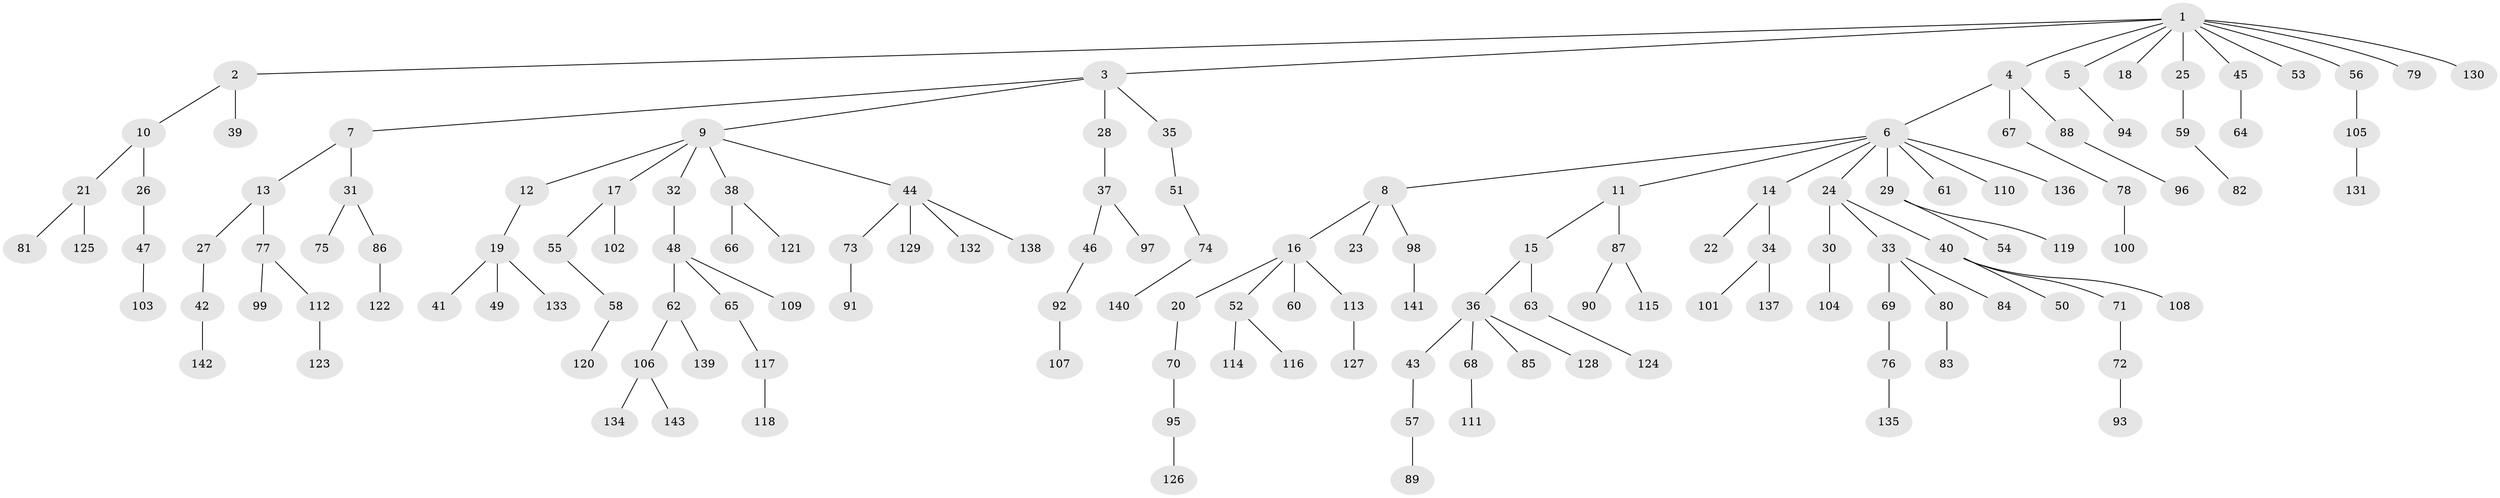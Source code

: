 // Generated by graph-tools (version 1.1) at 2025/15/03/09/25 04:15:24]
// undirected, 143 vertices, 142 edges
graph export_dot {
graph [start="1"]
  node [color=gray90,style=filled];
  1;
  2;
  3;
  4;
  5;
  6;
  7;
  8;
  9;
  10;
  11;
  12;
  13;
  14;
  15;
  16;
  17;
  18;
  19;
  20;
  21;
  22;
  23;
  24;
  25;
  26;
  27;
  28;
  29;
  30;
  31;
  32;
  33;
  34;
  35;
  36;
  37;
  38;
  39;
  40;
  41;
  42;
  43;
  44;
  45;
  46;
  47;
  48;
  49;
  50;
  51;
  52;
  53;
  54;
  55;
  56;
  57;
  58;
  59;
  60;
  61;
  62;
  63;
  64;
  65;
  66;
  67;
  68;
  69;
  70;
  71;
  72;
  73;
  74;
  75;
  76;
  77;
  78;
  79;
  80;
  81;
  82;
  83;
  84;
  85;
  86;
  87;
  88;
  89;
  90;
  91;
  92;
  93;
  94;
  95;
  96;
  97;
  98;
  99;
  100;
  101;
  102;
  103;
  104;
  105;
  106;
  107;
  108;
  109;
  110;
  111;
  112;
  113;
  114;
  115;
  116;
  117;
  118;
  119;
  120;
  121;
  122;
  123;
  124;
  125;
  126;
  127;
  128;
  129;
  130;
  131;
  132;
  133;
  134;
  135;
  136;
  137;
  138;
  139;
  140;
  141;
  142;
  143;
  1 -- 2;
  1 -- 3;
  1 -- 4;
  1 -- 5;
  1 -- 18;
  1 -- 25;
  1 -- 45;
  1 -- 53;
  1 -- 56;
  1 -- 79;
  1 -- 130;
  2 -- 10;
  2 -- 39;
  3 -- 7;
  3 -- 9;
  3 -- 28;
  3 -- 35;
  4 -- 6;
  4 -- 67;
  4 -- 88;
  5 -- 94;
  6 -- 8;
  6 -- 11;
  6 -- 14;
  6 -- 24;
  6 -- 29;
  6 -- 61;
  6 -- 110;
  6 -- 136;
  7 -- 13;
  7 -- 31;
  8 -- 16;
  8 -- 23;
  8 -- 98;
  9 -- 12;
  9 -- 17;
  9 -- 32;
  9 -- 38;
  9 -- 44;
  10 -- 21;
  10 -- 26;
  11 -- 15;
  11 -- 87;
  12 -- 19;
  13 -- 27;
  13 -- 77;
  14 -- 22;
  14 -- 34;
  15 -- 36;
  15 -- 63;
  16 -- 20;
  16 -- 52;
  16 -- 60;
  16 -- 113;
  17 -- 55;
  17 -- 102;
  19 -- 41;
  19 -- 49;
  19 -- 133;
  20 -- 70;
  21 -- 81;
  21 -- 125;
  24 -- 30;
  24 -- 33;
  24 -- 40;
  25 -- 59;
  26 -- 47;
  27 -- 42;
  28 -- 37;
  29 -- 54;
  29 -- 119;
  30 -- 104;
  31 -- 75;
  31 -- 86;
  32 -- 48;
  33 -- 69;
  33 -- 80;
  33 -- 84;
  34 -- 101;
  34 -- 137;
  35 -- 51;
  36 -- 43;
  36 -- 68;
  36 -- 85;
  36 -- 128;
  37 -- 46;
  37 -- 97;
  38 -- 66;
  38 -- 121;
  40 -- 50;
  40 -- 71;
  40 -- 108;
  42 -- 142;
  43 -- 57;
  44 -- 73;
  44 -- 129;
  44 -- 132;
  44 -- 138;
  45 -- 64;
  46 -- 92;
  47 -- 103;
  48 -- 62;
  48 -- 65;
  48 -- 109;
  51 -- 74;
  52 -- 114;
  52 -- 116;
  55 -- 58;
  56 -- 105;
  57 -- 89;
  58 -- 120;
  59 -- 82;
  62 -- 106;
  62 -- 139;
  63 -- 124;
  65 -- 117;
  67 -- 78;
  68 -- 111;
  69 -- 76;
  70 -- 95;
  71 -- 72;
  72 -- 93;
  73 -- 91;
  74 -- 140;
  76 -- 135;
  77 -- 99;
  77 -- 112;
  78 -- 100;
  80 -- 83;
  86 -- 122;
  87 -- 90;
  87 -- 115;
  88 -- 96;
  92 -- 107;
  95 -- 126;
  98 -- 141;
  105 -- 131;
  106 -- 134;
  106 -- 143;
  112 -- 123;
  113 -- 127;
  117 -- 118;
}
